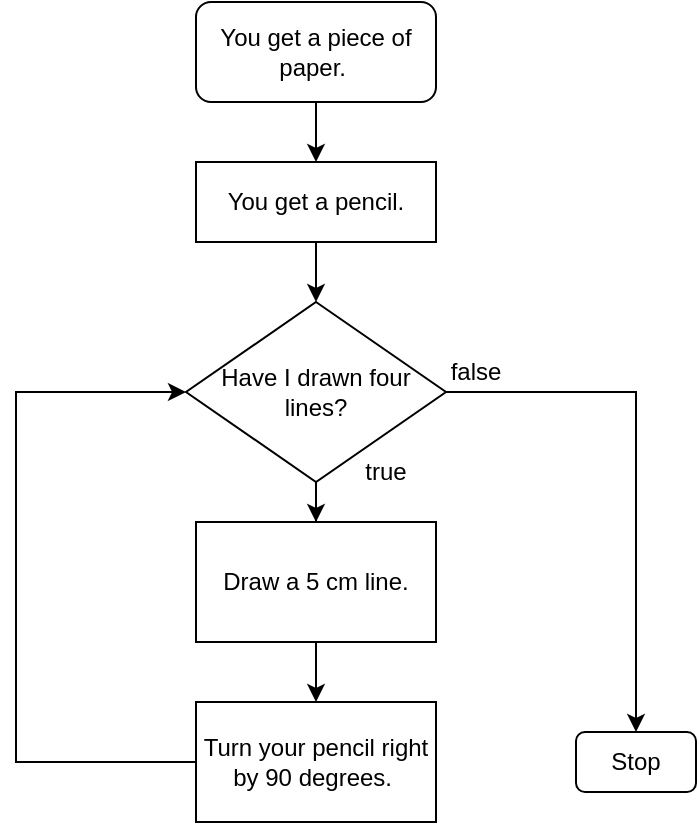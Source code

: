 <mxfile version="22.0.2" type="github">
  <diagram name="Page-1" id="aw5k2C5kqDD1IZF56TxK">
    <mxGraphModel dx="794" dy="478" grid="1" gridSize="10" guides="1" tooltips="1" connect="1" arrows="1" fold="1" page="1" pageScale="1" pageWidth="850" pageHeight="1100" math="0" shadow="0">
      <root>
        <mxCell id="0" />
        <mxCell id="1" parent="0" />
        <mxCell id="WswPEgIOQ1-zc3oKSySB-11" style="edgeStyle=orthogonalEdgeStyle;rounded=0;orthogonalLoop=1;jettySize=auto;html=1;" edge="1" parent="1" source="WswPEgIOQ1-zc3oKSySB-1" target="WswPEgIOQ1-zc3oKSySB-2">
          <mxGeometry relative="1" as="geometry" />
        </mxCell>
        <mxCell id="WswPEgIOQ1-zc3oKSySB-1" value="You get a piece of paper.&amp;nbsp;" style="rounded=1;whiteSpace=wrap;html=1;" vertex="1" parent="1">
          <mxGeometry x="210" y="50" width="120" height="50" as="geometry" />
        </mxCell>
        <mxCell id="WswPEgIOQ1-zc3oKSySB-12" style="edgeStyle=orthogonalEdgeStyle;rounded=0;orthogonalLoop=1;jettySize=auto;html=1;" edge="1" parent="1" source="WswPEgIOQ1-zc3oKSySB-2" target="WswPEgIOQ1-zc3oKSySB-3">
          <mxGeometry relative="1" as="geometry" />
        </mxCell>
        <mxCell id="WswPEgIOQ1-zc3oKSySB-2" value="You get a pencil." style="rounded=0;whiteSpace=wrap;html=1;" vertex="1" parent="1">
          <mxGeometry x="210" y="130" width="120" height="40" as="geometry" />
        </mxCell>
        <mxCell id="WswPEgIOQ1-zc3oKSySB-8" style="edgeStyle=orthogonalEdgeStyle;rounded=0;orthogonalLoop=1;jettySize=auto;html=1;" edge="1" parent="1" source="WswPEgIOQ1-zc3oKSySB-3" target="WswPEgIOQ1-zc3oKSySB-4">
          <mxGeometry relative="1" as="geometry" />
        </mxCell>
        <mxCell id="WswPEgIOQ1-zc3oKSySB-10" style="edgeStyle=orthogonalEdgeStyle;rounded=0;orthogonalLoop=1;jettySize=auto;html=1;entryX=0.5;entryY=0;entryDx=0;entryDy=0;" edge="1" parent="1" source="WswPEgIOQ1-zc3oKSySB-3" target="WswPEgIOQ1-zc3oKSySB-9">
          <mxGeometry relative="1" as="geometry" />
        </mxCell>
        <mxCell id="WswPEgIOQ1-zc3oKSySB-3" value="Have I drawn four &lt;br&gt;lines?" style="rhombus;whiteSpace=wrap;html=1;" vertex="1" parent="1">
          <mxGeometry x="205" y="200" width="130" height="90" as="geometry" />
        </mxCell>
        <mxCell id="WswPEgIOQ1-zc3oKSySB-7" style="edgeStyle=orthogonalEdgeStyle;rounded=0;orthogonalLoop=1;jettySize=auto;html=1;" edge="1" parent="1" source="WswPEgIOQ1-zc3oKSySB-4" target="WswPEgIOQ1-zc3oKSySB-5">
          <mxGeometry relative="1" as="geometry" />
        </mxCell>
        <mxCell id="WswPEgIOQ1-zc3oKSySB-4" value="Draw a 5 cm line." style="rounded=0;whiteSpace=wrap;html=1;" vertex="1" parent="1">
          <mxGeometry x="210" y="310" width="120" height="60" as="geometry" />
        </mxCell>
        <mxCell id="WswPEgIOQ1-zc3oKSySB-6" style="edgeStyle=orthogonalEdgeStyle;rounded=0;orthogonalLoop=1;jettySize=auto;html=1;" edge="1" parent="1" source="WswPEgIOQ1-zc3oKSySB-5" target="WswPEgIOQ1-zc3oKSySB-3">
          <mxGeometry relative="1" as="geometry">
            <Array as="points">
              <mxPoint x="120" y="430" />
              <mxPoint x="120" y="245" />
            </Array>
          </mxGeometry>
        </mxCell>
        <mxCell id="WswPEgIOQ1-zc3oKSySB-5" value="Turn your pencil right by 90 degrees.&amp;nbsp;" style="rounded=0;whiteSpace=wrap;html=1;" vertex="1" parent="1">
          <mxGeometry x="210" y="400" width="120" height="60" as="geometry" />
        </mxCell>
        <mxCell id="WswPEgIOQ1-zc3oKSySB-9" value="Stop" style="rounded=1;whiteSpace=wrap;html=1;" vertex="1" parent="1">
          <mxGeometry x="400" y="415" width="60" height="30" as="geometry" />
        </mxCell>
        <mxCell id="WswPEgIOQ1-zc3oKSySB-16" value="false" style="text;html=1;strokeColor=none;fillColor=none;align=center;verticalAlign=middle;whiteSpace=wrap;rounded=0;" vertex="1" parent="1">
          <mxGeometry x="320" y="220" width="60" height="30" as="geometry" />
        </mxCell>
        <mxCell id="WswPEgIOQ1-zc3oKSySB-17" value="true" style="text;html=1;strokeColor=none;fillColor=none;align=center;verticalAlign=middle;whiteSpace=wrap;rounded=0;" vertex="1" parent="1">
          <mxGeometry x="275" y="270" width="60" height="30" as="geometry" />
        </mxCell>
      </root>
    </mxGraphModel>
  </diagram>
</mxfile>
